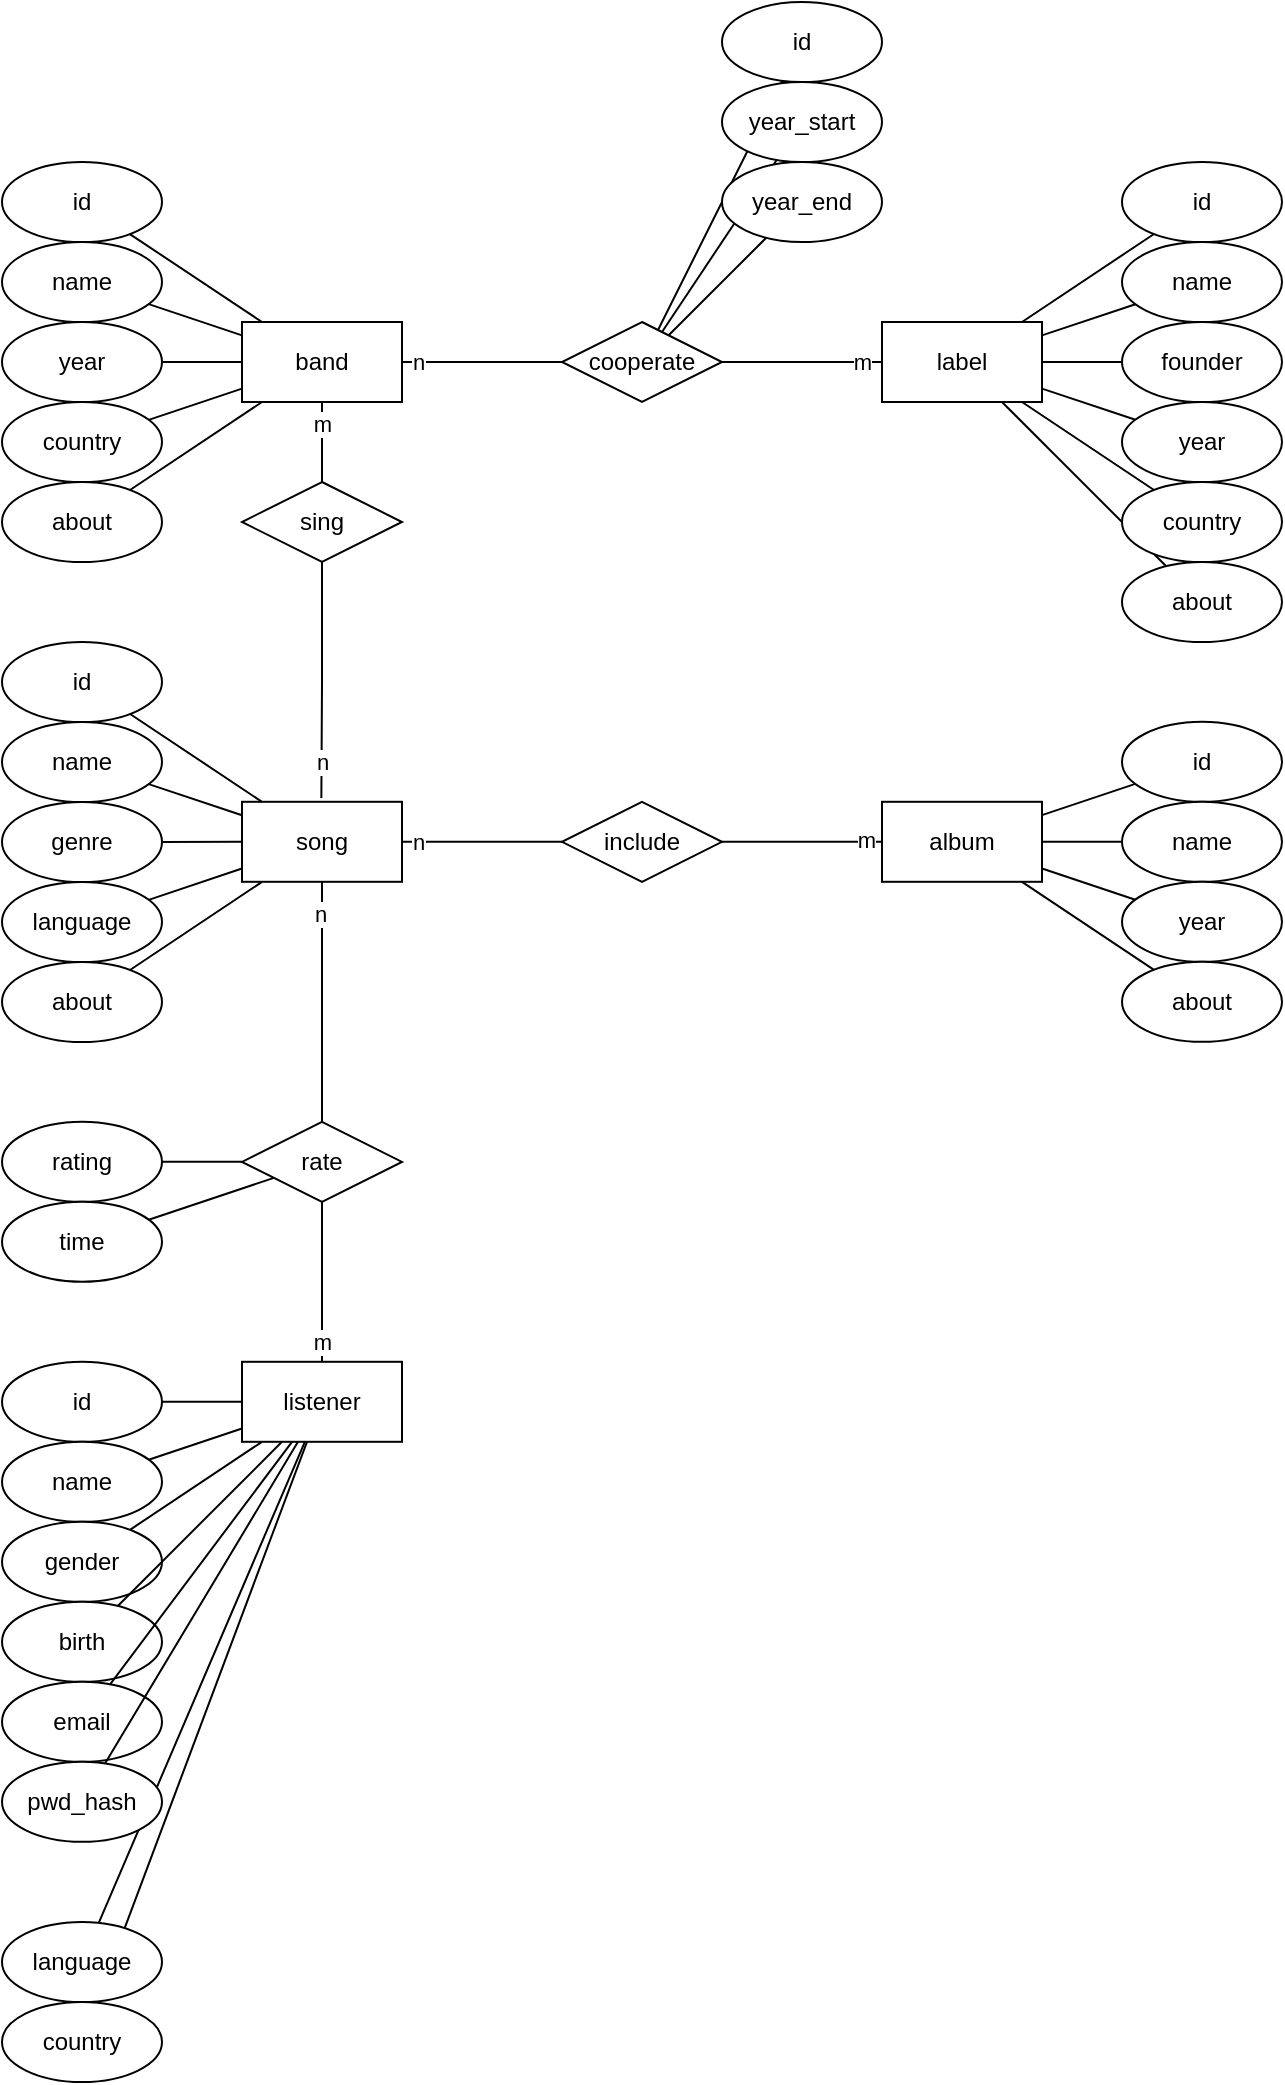 <mxfile version="15.2.7" type="device"><diagram id="-kDysVxgds2vr210p7wb" name="Page-1"><mxGraphModel dx="942" dy="585" grid="1" gridSize="10" guides="1" tooltips="1" connect="1" arrows="1" fold="1" page="1" pageScale="1" pageWidth="850" pageHeight="1100" math="0" shadow="0"><root><mxCell id="0"/><mxCell id="1" parent="0"/><mxCell id="Z9X524wkciNLTdOmEbU--12" style="edgeStyle=orthogonalEdgeStyle;rounded=0;orthogonalLoop=1;jettySize=auto;html=1;entryX=0;entryY=0.5;entryDx=0;entryDy=0;endArrow=none;endFill=0;" parent="1" source="Z9X524wkciNLTdOmEbU--1" target="Z9X524wkciNLTdOmEbU--7" edge="1"><mxGeometry relative="1" as="geometry"/></mxCell><mxCell id="Z9X524wkciNLTdOmEbU--33" value="&lt;div&gt;n&lt;/div&gt;" style="edgeLabel;html=1;align=center;verticalAlign=middle;resizable=0;points=[];" parent="Z9X524wkciNLTdOmEbU--12" vertex="1" connectable="0"><mxGeometry x="-0.808" relative="1" as="geometry"><mxPoint as="offset"/></mxGeometry></mxCell><mxCell id="Z9X524wkciNLTdOmEbU--1" value="&lt;div&gt;band&lt;/div&gt;" style="rounded=0;whiteSpace=wrap;html=1;" parent="1" vertex="1"><mxGeometry x="120" y="160" width="80" height="40" as="geometry"/></mxCell><mxCell id="Z9X524wkciNLTdOmEbU--2" value="album" style="rounded=0;whiteSpace=wrap;html=1;" parent="1" vertex="1"><mxGeometry x="440" y="399.9" width="80" height="40" as="geometry"/></mxCell><mxCell id="Z9X524wkciNLTdOmEbU--18" style="edgeStyle=orthogonalEdgeStyle;rounded=0;orthogonalLoop=1;jettySize=auto;html=1;exitX=1;exitY=0.5;exitDx=0;exitDy=0;entryX=0;entryY=0.5;entryDx=0;entryDy=0;endArrow=none;endFill=0;" parent="1" source="Z9X524wkciNLTdOmEbU--4" target="Z9X524wkciNLTdOmEbU--9" edge="1"><mxGeometry relative="1" as="geometry"/></mxCell><mxCell id="Z9X524wkciNLTdOmEbU--25" value="&lt;div&gt;n&lt;/div&gt;" style="edgeLabel;html=1;align=center;verticalAlign=middle;resizable=0;points=[];" parent="Z9X524wkciNLTdOmEbU--18" vertex="1" connectable="0"><mxGeometry x="-0.808" relative="1" as="geometry"><mxPoint as="offset"/></mxGeometry></mxCell><mxCell id="Z9X524wkciNLTdOmEbU--4" value="&lt;div&gt;song&lt;/div&gt;" style="rounded=0;whiteSpace=wrap;html=1;" parent="1" vertex="1"><mxGeometry x="120" y="399.9" width="80" height="40" as="geometry"/></mxCell><mxCell id="96pDbHoNAlkyZkP23l0D-3" style="edgeStyle=none;rounded=0;orthogonalLoop=1;jettySize=auto;html=1;endArrow=none;endFill=0;" parent="1" source="Z9X524wkciNLTdOmEbU--5" target="96pDbHoNAlkyZkP23l0D-1" edge="1"><mxGeometry relative="1" as="geometry"/></mxCell><mxCell id="96pDbHoNAlkyZkP23l0D-5" value="m" style="edgeLabel;html=1;align=center;verticalAlign=middle;resizable=0;points=[];" parent="96pDbHoNAlkyZkP23l0D-3" vertex="1" connectable="0"><mxGeometry x="-0.602" relative="1" as="geometry"><mxPoint y="6" as="offset"/></mxGeometry></mxCell><mxCell id="ZkWCvvknFiEWatLirQAk-4" style="rounded=0;orthogonalLoop=1;jettySize=auto;html=1;endArrow=none;endFill=0;" edge="1" parent="1" source="Z9X524wkciNLTdOmEbU--5" target="ZkWCvvknFiEWatLirQAk-1"><mxGeometry relative="1" as="geometry"/></mxCell><mxCell id="ZkWCvvknFiEWatLirQAk-5" style="edgeStyle=none;rounded=0;orthogonalLoop=1;jettySize=auto;html=1;endArrow=none;endFill=0;" edge="1" parent="1" source="Z9X524wkciNLTdOmEbU--5" target="ZkWCvvknFiEWatLirQAk-2"><mxGeometry relative="1" as="geometry"/></mxCell><mxCell id="Z9X524wkciNLTdOmEbU--5" value="listener" style="rounded=0;whiteSpace=wrap;html=1;" parent="1" vertex="1"><mxGeometry x="120" y="679.9" width="80" height="40" as="geometry"/></mxCell><mxCell id="Z9X524wkciNLTdOmEbU--108" style="edgeStyle=none;rounded=0;orthogonalLoop=1;jettySize=auto;html=1;endArrow=none;endFill=0;" parent="1" source="Z9X524wkciNLTdOmEbU--6" target="Z9X524wkciNLTdOmEbU--35" edge="1"><mxGeometry relative="1" as="geometry"/></mxCell><mxCell id="Z9X524wkciNLTdOmEbU--109" style="edgeStyle=none;rounded=0;orthogonalLoop=1;jettySize=auto;html=1;endArrow=none;endFill=0;" parent="1" source="Z9X524wkciNLTdOmEbU--6" target="Z9X524wkciNLTdOmEbU--36" edge="1"><mxGeometry relative="1" as="geometry"/></mxCell><mxCell id="Z9X524wkciNLTdOmEbU--111" style="edgeStyle=none;rounded=0;orthogonalLoop=1;jettySize=auto;html=1;endArrow=none;endFill=0;" parent="1" source="Z9X524wkciNLTdOmEbU--6" target="Z9X524wkciNLTdOmEbU--37" edge="1"><mxGeometry relative="1" as="geometry"/></mxCell><mxCell id="Z9X524wkciNLTdOmEbU--112" style="edgeStyle=none;rounded=0;orthogonalLoop=1;jettySize=auto;html=1;endArrow=none;endFill=0;" parent="1" source="Z9X524wkciNLTdOmEbU--6" target="Z9X524wkciNLTdOmEbU--38" edge="1"><mxGeometry relative="1" as="geometry"/></mxCell><mxCell id="Z9X524wkciNLTdOmEbU--113" style="edgeStyle=none;rounded=0;orthogonalLoop=1;jettySize=auto;html=1;endArrow=none;endFill=0;" parent="1" source="Z9X524wkciNLTdOmEbU--6" target="Z9X524wkciNLTdOmEbU--39" edge="1"><mxGeometry relative="1" as="geometry"/></mxCell><mxCell id="Z9X524wkciNLTdOmEbU--115" style="edgeStyle=none;rounded=0;orthogonalLoop=1;jettySize=auto;html=1;endArrow=none;endFill=0;" parent="1" source="Z9X524wkciNLTdOmEbU--6" target="Z9X524wkciNLTdOmEbU--40" edge="1"><mxGeometry relative="1" as="geometry"/></mxCell><mxCell id="Z9X524wkciNLTdOmEbU--6" value="&lt;div&gt;label&lt;/div&gt;" style="rounded=0;whiteSpace=wrap;html=1;" parent="1" vertex="1"><mxGeometry x="440" y="160" width="80" height="40" as="geometry"/></mxCell><mxCell id="Z9X524wkciNLTdOmEbU--15" style="edgeStyle=orthogonalEdgeStyle;rounded=0;orthogonalLoop=1;jettySize=auto;html=1;entryX=0;entryY=0.5;entryDx=0;entryDy=0;endArrow=none;endFill=0;" parent="1" source="Z9X524wkciNLTdOmEbU--7" target="Z9X524wkciNLTdOmEbU--6" edge="1"><mxGeometry relative="1" as="geometry"/></mxCell><mxCell id="Z9X524wkciNLTdOmEbU--34" value="m" style="edgeLabel;html=1;align=center;verticalAlign=middle;resizable=0;points=[];" parent="Z9X524wkciNLTdOmEbU--15" vertex="1" connectable="0"><mxGeometry x="0.739" relative="1" as="geometry"><mxPoint as="offset"/></mxGeometry></mxCell><mxCell id="Z9X524wkciNLTdOmEbU--105" style="edgeStyle=none;rounded=0;orthogonalLoop=1;jettySize=auto;html=1;endArrow=none;endFill=0;" parent="1" source="Z9X524wkciNLTdOmEbU--7" target="Z9X524wkciNLTdOmEbU--82" edge="1"><mxGeometry relative="1" as="geometry"/></mxCell><mxCell id="Z9X524wkciNLTdOmEbU--106" style="edgeStyle=none;rounded=0;orthogonalLoop=1;jettySize=auto;html=1;endArrow=none;endFill=0;" parent="1" source="Z9X524wkciNLTdOmEbU--7" target="Z9X524wkciNLTdOmEbU--83" edge="1"><mxGeometry relative="1" as="geometry"/></mxCell><mxCell id="Z9X524wkciNLTdOmEbU--107" style="edgeStyle=none;rounded=0;orthogonalLoop=1;jettySize=auto;html=1;endArrow=none;endFill=0;" parent="1" source="Z9X524wkciNLTdOmEbU--7" target="Z9X524wkciNLTdOmEbU--84" edge="1"><mxGeometry relative="1" as="geometry"/></mxCell><mxCell id="Z9X524wkciNLTdOmEbU--7" value="cooperate" style="rhombus;whiteSpace=wrap;html=1;" parent="1" vertex="1"><mxGeometry x="280" y="160" width="80" height="40" as="geometry"/></mxCell><mxCell id="Z9X524wkciNLTdOmEbU--16" style="edgeStyle=orthogonalEdgeStyle;rounded=0;orthogonalLoop=1;jettySize=auto;html=1;exitX=0.5;exitY=0;exitDx=0;exitDy=0;entryX=0.5;entryY=1;entryDx=0;entryDy=0;endArrow=none;endFill=0;" parent="1" source="Z9X524wkciNLTdOmEbU--8" target="Z9X524wkciNLTdOmEbU--1" edge="1"><mxGeometry relative="1" as="geometry"/></mxCell><mxCell id="Z9X524wkciNLTdOmEbU--32" value="m" style="edgeLabel;html=1;align=center;verticalAlign=middle;resizable=0;points=[];" parent="Z9X524wkciNLTdOmEbU--16" vertex="1" connectable="0"><mxGeometry x="0.68" y="-1" relative="1" as="geometry"><mxPoint x="-1" y="4" as="offset"/></mxGeometry></mxCell><mxCell id="Z9X524wkciNLTdOmEbU--17" style="edgeStyle=orthogonalEdgeStyle;rounded=0;orthogonalLoop=1;jettySize=auto;html=1;exitX=0.5;exitY=1;exitDx=0;exitDy=0;entryX=0.496;entryY=-0.047;entryDx=0;entryDy=0;entryPerimeter=0;endArrow=none;endFill=0;" parent="1" source="Z9X524wkciNLTdOmEbU--8" target="Z9X524wkciNLTdOmEbU--4" edge="1"><mxGeometry relative="1" as="geometry"/></mxCell><mxCell id="Z9X524wkciNLTdOmEbU--31" value="&lt;div&gt;n&lt;/div&gt;" style="edgeLabel;html=1;align=center;verticalAlign=middle;resizable=0;points=[];" parent="Z9X524wkciNLTdOmEbU--17" vertex="1" connectable="0"><mxGeometry x="0.739" relative="1" as="geometry"><mxPoint y="-3" as="offset"/></mxGeometry></mxCell><mxCell id="Z9X524wkciNLTdOmEbU--8" value="&lt;div&gt;sing&lt;/div&gt;" style="rhombus;whiteSpace=wrap;html=1;" parent="1" vertex="1"><mxGeometry x="120" y="240" width="80" height="40" as="geometry"/></mxCell><mxCell id="Z9X524wkciNLTdOmEbU--19" style="edgeStyle=orthogonalEdgeStyle;rounded=0;orthogonalLoop=1;jettySize=auto;html=1;exitX=1;exitY=0.5;exitDx=0;exitDy=0;entryX=0;entryY=0.5;entryDx=0;entryDy=0;endArrow=none;endFill=0;" parent="1" source="Z9X524wkciNLTdOmEbU--9" target="Z9X524wkciNLTdOmEbU--2" edge="1"><mxGeometry relative="1" as="geometry"/></mxCell><mxCell id="Z9X524wkciNLTdOmEbU--26" value="&lt;div&gt;m&lt;/div&gt;" style="edgeLabel;html=1;align=center;verticalAlign=middle;resizable=0;points=[];" parent="Z9X524wkciNLTdOmEbU--19" vertex="1" connectable="0"><mxGeometry x="0.799" y="1" relative="1" as="geometry"><mxPoint as="offset"/></mxGeometry></mxCell><mxCell id="Z9X524wkciNLTdOmEbU--9" value="&lt;div&gt;include&lt;/div&gt;" style="rhombus;whiteSpace=wrap;html=1;" parent="1" vertex="1"><mxGeometry x="280" y="399.9" width="80" height="40" as="geometry"/></mxCell><mxCell id="Z9X524wkciNLTdOmEbU--35" value="id" style="ellipse;whiteSpace=wrap;html=1;" parent="1" vertex="1"><mxGeometry x="560" y="80" width="80" height="40" as="geometry"/></mxCell><mxCell id="Z9X524wkciNLTdOmEbU--36" value="name" style="ellipse;whiteSpace=wrap;html=1;" parent="1" vertex="1"><mxGeometry x="560" y="120" width="80" height="40" as="geometry"/></mxCell><mxCell id="Z9X524wkciNLTdOmEbU--37" value="&lt;div&gt;founder&lt;/div&gt;" style="ellipse;whiteSpace=wrap;html=1;" parent="1" vertex="1"><mxGeometry x="560" y="160" width="80" height="40" as="geometry"/></mxCell><mxCell id="Z9X524wkciNLTdOmEbU--38" value="year" style="ellipse;whiteSpace=wrap;html=1;" parent="1" vertex="1"><mxGeometry x="560" y="200" width="80" height="40" as="geometry"/></mxCell><mxCell id="Z9X524wkciNLTdOmEbU--39" value="&lt;div&gt;country&lt;/div&gt;" style="ellipse;whiteSpace=wrap;html=1;" parent="1" vertex="1"><mxGeometry x="560" y="240" width="80" height="40" as="geometry"/></mxCell><mxCell id="Z9X524wkciNLTdOmEbU--40" value="about" style="ellipse;whiteSpace=wrap;html=1;" parent="1" vertex="1"><mxGeometry x="560" y="280" width="80" height="40" as="geometry"/></mxCell><mxCell id="Z9X524wkciNLTdOmEbU--100" style="edgeStyle=none;rounded=0;orthogonalLoop=1;jettySize=auto;html=1;endArrow=none;endFill=0;" parent="1" source="Z9X524wkciNLTdOmEbU--41" target="Z9X524wkciNLTdOmEbU--1" edge="1"><mxGeometry relative="1" as="geometry"/></mxCell><mxCell id="Z9X524wkciNLTdOmEbU--41" value="id" style="ellipse;whiteSpace=wrap;html=1;" parent="1" vertex="1"><mxGeometry y="80" width="80" height="40" as="geometry"/></mxCell><mxCell id="Z9X524wkciNLTdOmEbU--101" style="edgeStyle=none;rounded=0;orthogonalLoop=1;jettySize=auto;html=1;endArrow=none;endFill=0;" parent="1" source="Z9X524wkciNLTdOmEbU--42" target="Z9X524wkciNLTdOmEbU--1" edge="1"><mxGeometry relative="1" as="geometry"/></mxCell><mxCell id="Z9X524wkciNLTdOmEbU--42" value="name" style="ellipse;whiteSpace=wrap;html=1;" parent="1" vertex="1"><mxGeometry y="120" width="80" height="40" as="geometry"/></mxCell><mxCell id="Z9X524wkciNLTdOmEbU--102" style="edgeStyle=none;rounded=0;orthogonalLoop=1;jettySize=auto;html=1;endArrow=none;endFill=0;" parent="1" source="Z9X524wkciNLTdOmEbU--44" target="Z9X524wkciNLTdOmEbU--1" edge="1"><mxGeometry relative="1" as="geometry"/></mxCell><mxCell id="Z9X524wkciNLTdOmEbU--44" value="&lt;div&gt;year&lt;/div&gt;" style="ellipse;whiteSpace=wrap;html=1;" parent="1" vertex="1"><mxGeometry y="160" width="80" height="40" as="geometry"/></mxCell><mxCell id="Z9X524wkciNLTdOmEbU--103" style="edgeStyle=none;rounded=0;orthogonalLoop=1;jettySize=auto;html=1;endArrow=none;endFill=0;" parent="1" source="Z9X524wkciNLTdOmEbU--45" target="Z9X524wkciNLTdOmEbU--1" edge="1"><mxGeometry relative="1" as="geometry"/></mxCell><mxCell id="Z9X524wkciNLTdOmEbU--45" value="&lt;div&gt;country&lt;/div&gt;" style="ellipse;whiteSpace=wrap;html=1;" parent="1" vertex="1"><mxGeometry y="200" width="80" height="40" as="geometry"/></mxCell><mxCell id="Z9X524wkciNLTdOmEbU--104" style="edgeStyle=none;rounded=0;orthogonalLoop=1;jettySize=auto;html=1;endArrow=none;endFill=0;" parent="1" source="Z9X524wkciNLTdOmEbU--46" target="Z9X524wkciNLTdOmEbU--1" edge="1"><mxGeometry relative="1" as="geometry"/></mxCell><mxCell id="Z9X524wkciNLTdOmEbU--46" value="about" style="ellipse;whiteSpace=wrap;html=1;" parent="1" vertex="1"><mxGeometry y="240" width="80" height="40" as="geometry"/></mxCell><mxCell id="Z9X524wkciNLTdOmEbU--95" style="edgeStyle=none;rounded=0;orthogonalLoop=1;jettySize=auto;html=1;endArrow=none;endFill=0;" parent="1" source="Z9X524wkciNLTdOmEbU--47" target="Z9X524wkciNLTdOmEbU--4" edge="1"><mxGeometry relative="1" as="geometry"/></mxCell><mxCell id="Z9X524wkciNLTdOmEbU--47" value="id" style="ellipse;whiteSpace=wrap;html=1;" parent="1" vertex="1"><mxGeometry y="320" width="80" height="40" as="geometry"/></mxCell><mxCell id="Z9X524wkciNLTdOmEbU--96" style="edgeStyle=none;rounded=0;orthogonalLoop=1;jettySize=auto;html=1;endArrow=none;endFill=0;" parent="1" source="Z9X524wkciNLTdOmEbU--48" target="Z9X524wkciNLTdOmEbU--4" edge="1"><mxGeometry relative="1" as="geometry"/></mxCell><mxCell id="Z9X524wkciNLTdOmEbU--48" value="name" style="ellipse;whiteSpace=wrap;html=1;" parent="1" vertex="1"><mxGeometry y="360" width="80" height="40" as="geometry"/></mxCell><mxCell id="Z9X524wkciNLTdOmEbU--97" style="edgeStyle=none;rounded=0;orthogonalLoop=1;jettySize=auto;html=1;endArrow=none;endFill=0;" parent="1" source="Z9X524wkciNLTdOmEbU--49" target="Z9X524wkciNLTdOmEbU--4" edge="1"><mxGeometry relative="1" as="geometry"/></mxCell><mxCell id="Z9X524wkciNLTdOmEbU--49" value="genre" style="ellipse;whiteSpace=wrap;html=1;" parent="1" vertex="1"><mxGeometry y="400" width="80" height="40" as="geometry"/></mxCell><mxCell id="Z9X524wkciNLTdOmEbU--98" style="edgeStyle=none;rounded=0;orthogonalLoop=1;jettySize=auto;html=1;endArrow=none;endFill=0;" parent="1" source="Z9X524wkciNLTdOmEbU--50" target="Z9X524wkciNLTdOmEbU--4" edge="1"><mxGeometry relative="1" as="geometry"/></mxCell><mxCell id="Z9X524wkciNLTdOmEbU--50" value="&lt;div&gt;language&lt;/div&gt;" style="ellipse;whiteSpace=wrap;html=1;" parent="1" vertex="1"><mxGeometry y="440" width="80" height="40" as="geometry"/></mxCell><mxCell id="Z9X524wkciNLTdOmEbU--99" style="edgeStyle=none;rounded=0;orthogonalLoop=1;jettySize=auto;html=1;endArrow=none;endFill=0;" parent="1" source="Z9X524wkciNLTdOmEbU--52" target="Z9X524wkciNLTdOmEbU--4" edge="1"><mxGeometry relative="1" as="geometry"/></mxCell><mxCell id="Z9X524wkciNLTdOmEbU--52" value="about" style="ellipse;whiteSpace=wrap;html=1;" parent="1" vertex="1"><mxGeometry y="480" width="80" height="40" as="geometry"/></mxCell><mxCell id="Z9X524wkciNLTdOmEbU--116" style="edgeStyle=none;rounded=0;orthogonalLoop=1;jettySize=auto;html=1;endArrow=none;endFill=0;" parent="1" source="Z9X524wkciNLTdOmEbU--53" target="Z9X524wkciNLTdOmEbU--2" edge="1"><mxGeometry relative="1" as="geometry"/></mxCell><mxCell id="Z9X524wkciNLTdOmEbU--53" value="id" style="ellipse;whiteSpace=wrap;html=1;" parent="1" vertex="1"><mxGeometry x="560" y="359.9" width="80" height="40" as="geometry"/></mxCell><mxCell id="Z9X524wkciNLTdOmEbU--117" style="edgeStyle=none;rounded=0;orthogonalLoop=1;jettySize=auto;html=1;endArrow=none;endFill=0;" parent="1" source="Z9X524wkciNLTdOmEbU--54" target="Z9X524wkciNLTdOmEbU--2" edge="1"><mxGeometry relative="1" as="geometry"/></mxCell><mxCell id="Z9X524wkciNLTdOmEbU--54" value="name" style="ellipse;whiteSpace=wrap;html=1;" parent="1" vertex="1"><mxGeometry x="560" y="399.9" width="80" height="40" as="geometry"/></mxCell><mxCell id="Z9X524wkciNLTdOmEbU--118" style="edgeStyle=none;rounded=0;orthogonalLoop=1;jettySize=auto;html=1;endArrow=none;endFill=0;" parent="1" source="Z9X524wkciNLTdOmEbU--56" target="Z9X524wkciNLTdOmEbU--2" edge="1"><mxGeometry relative="1" as="geometry"/></mxCell><mxCell id="Z9X524wkciNLTdOmEbU--56" value="year" style="ellipse;whiteSpace=wrap;html=1;" parent="1" vertex="1"><mxGeometry x="560" y="439.9" width="80" height="40" as="geometry"/></mxCell><mxCell id="Z9X524wkciNLTdOmEbU--119" style="edgeStyle=none;rounded=0;orthogonalLoop=1;jettySize=auto;html=1;endArrow=none;endFill=0;" parent="1" source="Z9X524wkciNLTdOmEbU--58" target="Z9X524wkciNLTdOmEbU--2" edge="1"><mxGeometry relative="1" as="geometry"/></mxCell><mxCell id="Z9X524wkciNLTdOmEbU--58" value="about" style="ellipse;whiteSpace=wrap;html=1;" parent="1" vertex="1"><mxGeometry x="560" y="479.9" width="80" height="40" as="geometry"/></mxCell><mxCell id="Z9X524wkciNLTdOmEbU--121" style="edgeStyle=none;rounded=0;orthogonalLoop=1;jettySize=auto;html=1;endArrow=none;endFill=0;" parent="1" source="Z9X524wkciNLTdOmEbU--60" target="96pDbHoNAlkyZkP23l0D-1" edge="1"><mxGeometry relative="1" as="geometry"/></mxCell><mxCell id="Z9X524wkciNLTdOmEbU--60" value="rating" style="ellipse;whiteSpace=wrap;html=1;" parent="1" vertex="1"><mxGeometry y="559.9" width="80" height="40" as="geometry"/></mxCell><mxCell id="Z9X524wkciNLTdOmEbU--122" style="edgeStyle=none;rounded=0;orthogonalLoop=1;jettySize=auto;html=1;endArrow=none;endFill=0;" parent="1" source="Z9X524wkciNLTdOmEbU--61" target="96pDbHoNAlkyZkP23l0D-1" edge="1"><mxGeometry relative="1" as="geometry"/></mxCell><mxCell id="Z9X524wkciNLTdOmEbU--61" value="time" style="ellipse;whiteSpace=wrap;html=1;" parent="1" vertex="1"><mxGeometry y="599.9" width="80" height="40" as="geometry"/></mxCell><mxCell id="Z9X524wkciNLTdOmEbU--123" style="edgeStyle=none;rounded=0;orthogonalLoop=1;jettySize=auto;html=1;endArrow=none;endFill=0;" parent="1" source="Z9X524wkciNLTdOmEbU--65" target="Z9X524wkciNLTdOmEbU--5" edge="1"><mxGeometry relative="1" as="geometry"/></mxCell><mxCell id="Z9X524wkciNLTdOmEbU--65" value="id" style="ellipse;whiteSpace=wrap;html=1;" parent="1" vertex="1"><mxGeometry y="679.9" width="80" height="40" as="geometry"/></mxCell><mxCell id="Z9X524wkciNLTdOmEbU--124" style="edgeStyle=none;rounded=0;orthogonalLoop=1;jettySize=auto;html=1;endArrow=none;endFill=0;" parent="1" source="Z9X524wkciNLTdOmEbU--66" target="Z9X524wkciNLTdOmEbU--5" edge="1"><mxGeometry relative="1" as="geometry"/></mxCell><mxCell id="Z9X524wkciNLTdOmEbU--66" value="name" style="ellipse;whiteSpace=wrap;html=1;" parent="1" vertex="1"><mxGeometry y="719.9" width="80" height="40" as="geometry"/></mxCell><mxCell id="Z9X524wkciNLTdOmEbU--125" style="edgeStyle=none;rounded=0;orthogonalLoop=1;jettySize=auto;html=1;endArrow=none;endFill=0;" parent="1" source="Z9X524wkciNLTdOmEbU--67" target="Z9X524wkciNLTdOmEbU--5" edge="1"><mxGeometry relative="1" as="geometry"/></mxCell><mxCell id="Z9X524wkciNLTdOmEbU--67" value="gender" style="ellipse;whiteSpace=wrap;html=1;" parent="1" vertex="1"><mxGeometry y="759.9" width="80" height="40" as="geometry"/></mxCell><mxCell id="Z9X524wkciNLTdOmEbU--128" style="edgeStyle=none;rounded=0;orthogonalLoop=1;jettySize=auto;html=1;endArrow=none;endFill=0;" parent="1" source="Z9X524wkciNLTdOmEbU--68" target="Z9X524wkciNLTdOmEbU--5" edge="1"><mxGeometry relative="1" as="geometry"/></mxCell><mxCell id="Z9X524wkciNLTdOmEbU--68" value="birth" style="ellipse;whiteSpace=wrap;html=1;" parent="1" vertex="1"><mxGeometry y="799.9" width="80" height="40" as="geometry"/></mxCell><mxCell id="Z9X524wkciNLTdOmEbU--130" style="edgeStyle=none;rounded=0;orthogonalLoop=1;jettySize=auto;html=1;endArrow=none;endFill=0;" parent="1" source="Z9X524wkciNLTdOmEbU--69" target="Z9X524wkciNLTdOmEbU--5" edge="1"><mxGeometry relative="1" as="geometry"/></mxCell><mxCell id="Z9X524wkciNLTdOmEbU--69" value="email" style="ellipse;whiteSpace=wrap;html=1;" parent="1" vertex="1"><mxGeometry y="839.9" width="80" height="40" as="geometry"/></mxCell><mxCell id="Z9X524wkciNLTdOmEbU--129" style="edgeStyle=none;rounded=0;orthogonalLoop=1;jettySize=auto;html=1;endArrow=none;endFill=0;" parent="1" source="Z9X524wkciNLTdOmEbU--70" target="Z9X524wkciNLTdOmEbU--5" edge="1"><mxGeometry relative="1" as="geometry"/></mxCell><mxCell id="Z9X524wkciNLTdOmEbU--70" value="pwd_hash" style="ellipse;whiteSpace=wrap;html=1;" parent="1" vertex="1"><mxGeometry y="879.9" width="80" height="40" as="geometry"/></mxCell><mxCell id="Z9X524wkciNLTdOmEbU--82" value="id" style="ellipse;whiteSpace=wrap;html=1;" parent="1" vertex="1"><mxGeometry x="360" width="80" height="40" as="geometry"/></mxCell><mxCell id="Z9X524wkciNLTdOmEbU--83" value="&lt;div&gt;year_start&lt;/div&gt;" style="ellipse;whiteSpace=wrap;html=1;" parent="1" vertex="1"><mxGeometry x="360" y="40" width="80" height="40" as="geometry"/></mxCell><mxCell id="Z9X524wkciNLTdOmEbU--84" value="&lt;div&gt;year_end&lt;/div&gt;" style="ellipse;whiteSpace=wrap;html=1;" parent="1" vertex="1"><mxGeometry x="360" y="80" width="80" height="40" as="geometry"/></mxCell><mxCell id="96pDbHoNAlkyZkP23l0D-2" style="rounded=0;orthogonalLoop=1;jettySize=auto;html=1;endArrow=none;endFill=0;" parent="1" source="96pDbHoNAlkyZkP23l0D-1" target="Z9X524wkciNLTdOmEbU--4" edge="1"><mxGeometry relative="1" as="geometry"/></mxCell><mxCell id="96pDbHoNAlkyZkP23l0D-4" value="&lt;div&gt;n&lt;/div&gt;" style="edgeLabel;html=1;align=center;verticalAlign=middle;resizable=0;points=[];" parent="96pDbHoNAlkyZkP23l0D-2" vertex="1" connectable="0"><mxGeometry x="0.732" y="1" relative="1" as="geometry"><mxPoint as="offset"/></mxGeometry></mxCell><mxCell id="96pDbHoNAlkyZkP23l0D-1" value="&lt;div&gt;rate&lt;/div&gt;" style="rhombus;whiteSpace=wrap;html=1;" parent="1" vertex="1"><mxGeometry x="120" y="559.9" width="80" height="40.1" as="geometry"/></mxCell><mxCell id="ZkWCvvknFiEWatLirQAk-1" value="language" style="ellipse;whiteSpace=wrap;html=1;" vertex="1" parent="1"><mxGeometry y="960" width="80" height="40" as="geometry"/></mxCell><mxCell id="ZkWCvvknFiEWatLirQAk-2" value="country" style="ellipse;whiteSpace=wrap;html=1;" vertex="1" parent="1"><mxGeometry y="1000" width="80" height="40" as="geometry"/></mxCell></root></mxGraphModel></diagram></mxfile>